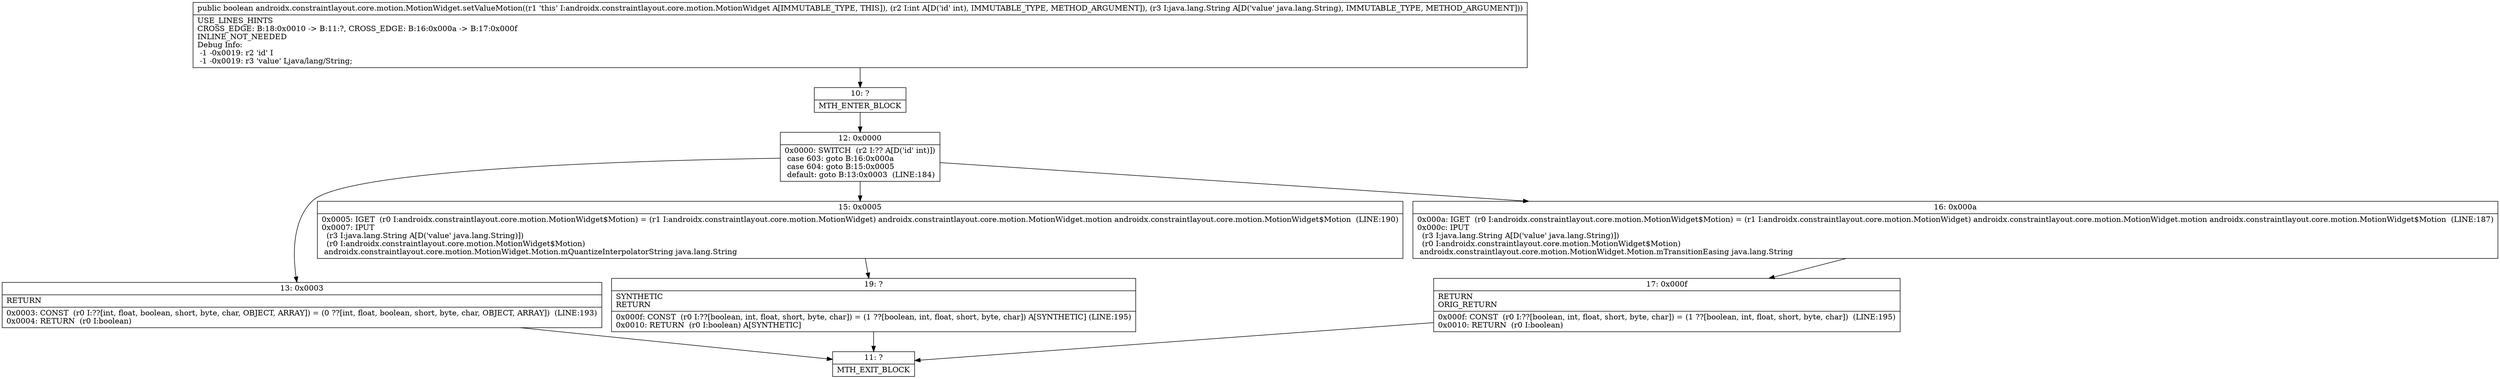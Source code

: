 digraph "CFG forandroidx.constraintlayout.core.motion.MotionWidget.setValueMotion(ILjava\/lang\/String;)Z" {
Node_10 [shape=record,label="{10\:\ ?|MTH_ENTER_BLOCK\l}"];
Node_12 [shape=record,label="{12\:\ 0x0000|0x0000: SWITCH  (r2 I:?? A[D('id' int)])\l case 603: goto B:16:0x000a\l case 604: goto B:15:0x0005\l default: goto B:13:0x0003  (LINE:184)\l}"];
Node_13 [shape=record,label="{13\:\ 0x0003|RETURN\l|0x0003: CONST  (r0 I:??[int, float, boolean, short, byte, char, OBJECT, ARRAY]) = (0 ??[int, float, boolean, short, byte, char, OBJECT, ARRAY])  (LINE:193)\l0x0004: RETURN  (r0 I:boolean) \l}"];
Node_11 [shape=record,label="{11\:\ ?|MTH_EXIT_BLOCK\l}"];
Node_15 [shape=record,label="{15\:\ 0x0005|0x0005: IGET  (r0 I:androidx.constraintlayout.core.motion.MotionWidget$Motion) = (r1 I:androidx.constraintlayout.core.motion.MotionWidget) androidx.constraintlayout.core.motion.MotionWidget.motion androidx.constraintlayout.core.motion.MotionWidget$Motion  (LINE:190)\l0x0007: IPUT  \l  (r3 I:java.lang.String A[D('value' java.lang.String)])\l  (r0 I:androidx.constraintlayout.core.motion.MotionWidget$Motion)\l androidx.constraintlayout.core.motion.MotionWidget.Motion.mQuantizeInterpolatorString java.lang.String \l}"];
Node_19 [shape=record,label="{19\:\ ?|SYNTHETIC\lRETURN\l|0x000f: CONST  (r0 I:??[boolean, int, float, short, byte, char]) = (1 ??[boolean, int, float, short, byte, char]) A[SYNTHETIC] (LINE:195)\l0x0010: RETURN  (r0 I:boolean) A[SYNTHETIC]\l}"];
Node_16 [shape=record,label="{16\:\ 0x000a|0x000a: IGET  (r0 I:androidx.constraintlayout.core.motion.MotionWidget$Motion) = (r1 I:androidx.constraintlayout.core.motion.MotionWidget) androidx.constraintlayout.core.motion.MotionWidget.motion androidx.constraintlayout.core.motion.MotionWidget$Motion  (LINE:187)\l0x000c: IPUT  \l  (r3 I:java.lang.String A[D('value' java.lang.String)])\l  (r0 I:androidx.constraintlayout.core.motion.MotionWidget$Motion)\l androidx.constraintlayout.core.motion.MotionWidget.Motion.mTransitionEasing java.lang.String \l}"];
Node_17 [shape=record,label="{17\:\ 0x000f|RETURN\lORIG_RETURN\l|0x000f: CONST  (r0 I:??[boolean, int, float, short, byte, char]) = (1 ??[boolean, int, float, short, byte, char])  (LINE:195)\l0x0010: RETURN  (r0 I:boolean) \l}"];
MethodNode[shape=record,label="{public boolean androidx.constraintlayout.core.motion.MotionWidget.setValueMotion((r1 'this' I:androidx.constraintlayout.core.motion.MotionWidget A[IMMUTABLE_TYPE, THIS]), (r2 I:int A[D('id' int), IMMUTABLE_TYPE, METHOD_ARGUMENT]), (r3 I:java.lang.String A[D('value' java.lang.String), IMMUTABLE_TYPE, METHOD_ARGUMENT]))  | USE_LINES_HINTS\lCROSS_EDGE: B:18:0x0010 \-\> B:11:?, CROSS_EDGE: B:16:0x000a \-\> B:17:0x000f\lINLINE_NOT_NEEDED\lDebug Info:\l  \-1 \-0x0019: r2 'id' I\l  \-1 \-0x0019: r3 'value' Ljava\/lang\/String;\l}"];
MethodNode -> Node_10;Node_10 -> Node_12;
Node_12 -> Node_13;
Node_12 -> Node_15;
Node_12 -> Node_16;
Node_13 -> Node_11;
Node_15 -> Node_19;
Node_19 -> Node_11;
Node_16 -> Node_17;
Node_17 -> Node_11;
}


